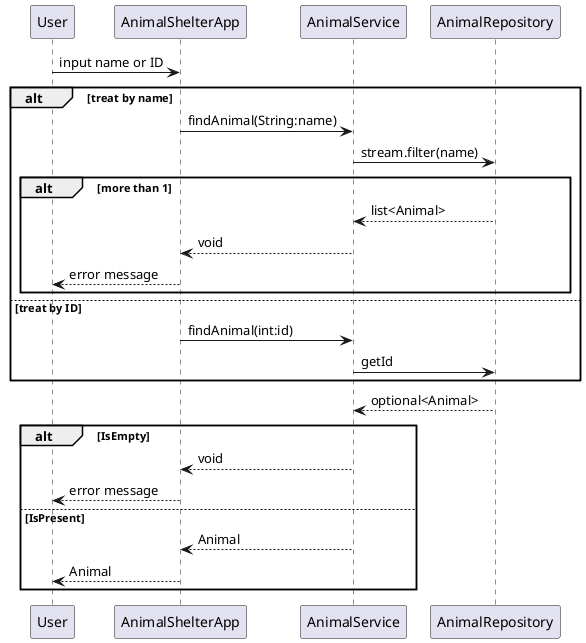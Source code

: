 @startuml

User -> AnimalShelterApp : input name or ID

alt treat by name
AnimalShelterApp -> AnimalService : findAnimal(String:name)
AnimalService -> AnimalRepository : stream.filter(name)

alt more than 1
AnimalService <-- AnimalRepository : list<Animal>
AnimalShelterApp <-- AnimalService : void
User <-- AnimalShelterApp : error message
end

else treat by ID
AnimalShelterApp -> AnimalService : findAnimal(int:id)
AnimalService -> AnimalRepository : getId
end

AnimalService <-- AnimalRepository : optional<Animal>

alt IsEmpty
AnimalShelterApp <-- AnimalService : void
User <-- AnimalShelterApp : error message
else IsPresent
AnimalShelterApp <-- AnimalService : Animal
User <-- AnimalShelterApp : Animal
end
@enduml